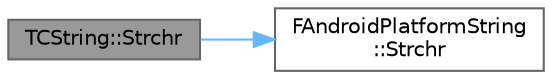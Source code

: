 digraph "TCString::Strchr"
{
 // INTERACTIVE_SVG=YES
 // LATEX_PDF_SIZE
  bgcolor="transparent";
  edge [fontname=Helvetica,fontsize=10,labelfontname=Helvetica,labelfontsize=10];
  node [fontname=Helvetica,fontsize=10,shape=box,height=0.2,width=0.4];
  rankdir="LR";
  Node1 [id="Node000001",label="TCString::Strchr",height=0.2,width=0.4,color="gray40", fillcolor="grey60", style="filled", fontcolor="black",tooltip="strchr wrapper"];
  Node1 -> Node2 [id="edge1_Node000001_Node000002",color="steelblue1",style="solid",tooltip=" "];
  Node2 [id="Node000002",label="FAndroidPlatformString\l::Strchr",height=0.2,width=0.4,color="grey40", fillcolor="white", style="filled",URL="$d5/d69/structFAndroidPlatformString.html#a7f59d4bbd4b9057dbc4419d1c603b692",tooltip=" "];
}
